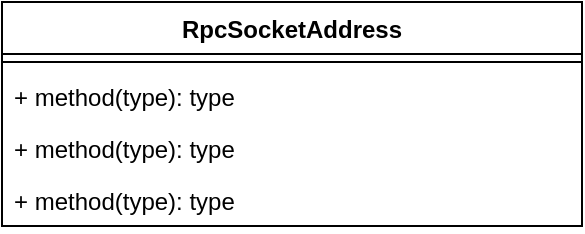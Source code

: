<mxfile version="24.7.6">
  <diagram name="第 1 页" id="H_8We8UubYNgWz_qhoj8">
    <mxGraphModel dx="446" dy="244" grid="1" gridSize="10" guides="1" tooltips="1" connect="1" arrows="1" fold="1" page="1" pageScale="1" pageWidth="827" pageHeight="1169" math="0" shadow="0">
      <root>
        <mxCell id="0" />
        <mxCell id="1" parent="0" />
        <mxCell id="p69GbGtiznkZSxi_15MH-1" value="&lt;b style=&quot;border-color: var(--border-color);&quot;&gt;RpcSocketAddress&lt;/b&gt;" style="swimlane;fontStyle=1;align=center;verticalAlign=top;childLayout=stackLayout;horizontal=1;startSize=26;horizontalStack=0;resizeParent=1;resizeParentMax=0;resizeLast=0;collapsible=1;marginBottom=0;whiteSpace=wrap;html=1;" vertex="1" parent="1">
          <mxGeometry x="350" y="320" width="290" height="112" as="geometry">
            <mxRectangle x="350" y="320" width="150" height="30" as="alternateBounds" />
          </mxGeometry>
        </mxCell>
        <mxCell id="p69GbGtiznkZSxi_15MH-3" value="" style="line;strokeWidth=1;fillColor=none;align=left;verticalAlign=middle;spacingTop=-1;spacingLeft=3;spacingRight=3;rotatable=0;labelPosition=right;points=[];portConstraint=eastwest;strokeColor=inherit;" vertex="1" parent="p69GbGtiznkZSxi_15MH-1">
          <mxGeometry y="26" width="290" height="8" as="geometry" />
        </mxCell>
        <mxCell id="p69GbGtiznkZSxi_15MH-4" value="+ method(type): type" style="text;strokeColor=none;fillColor=none;align=left;verticalAlign=top;spacingLeft=4;spacingRight=4;overflow=hidden;rotatable=0;points=[[0,0.5],[1,0.5]];portConstraint=eastwest;whiteSpace=wrap;html=1;" vertex="1" parent="p69GbGtiznkZSxi_15MH-1">
          <mxGeometry y="34" width="290" height="26" as="geometry" />
        </mxCell>
        <mxCell id="p69GbGtiznkZSxi_15MH-6" value="+ method(type): type" style="text;strokeColor=none;fillColor=none;align=left;verticalAlign=top;spacingLeft=4;spacingRight=4;overflow=hidden;rotatable=0;points=[[0,0.5],[1,0.5]];portConstraint=eastwest;whiteSpace=wrap;html=1;" vertex="1" parent="p69GbGtiznkZSxi_15MH-1">
          <mxGeometry y="60" width="290" height="26" as="geometry" />
        </mxCell>
        <mxCell id="p69GbGtiznkZSxi_15MH-7" value="+ method(type): type" style="text;strokeColor=none;fillColor=none;align=left;verticalAlign=top;spacingLeft=4;spacingRight=4;overflow=hidden;rotatable=0;points=[[0,0.5],[1,0.5]];portConstraint=eastwest;whiteSpace=wrap;html=1;" vertex="1" parent="p69GbGtiznkZSxi_15MH-1">
          <mxGeometry y="86" width="290" height="26" as="geometry" />
        </mxCell>
      </root>
    </mxGraphModel>
  </diagram>
</mxfile>
